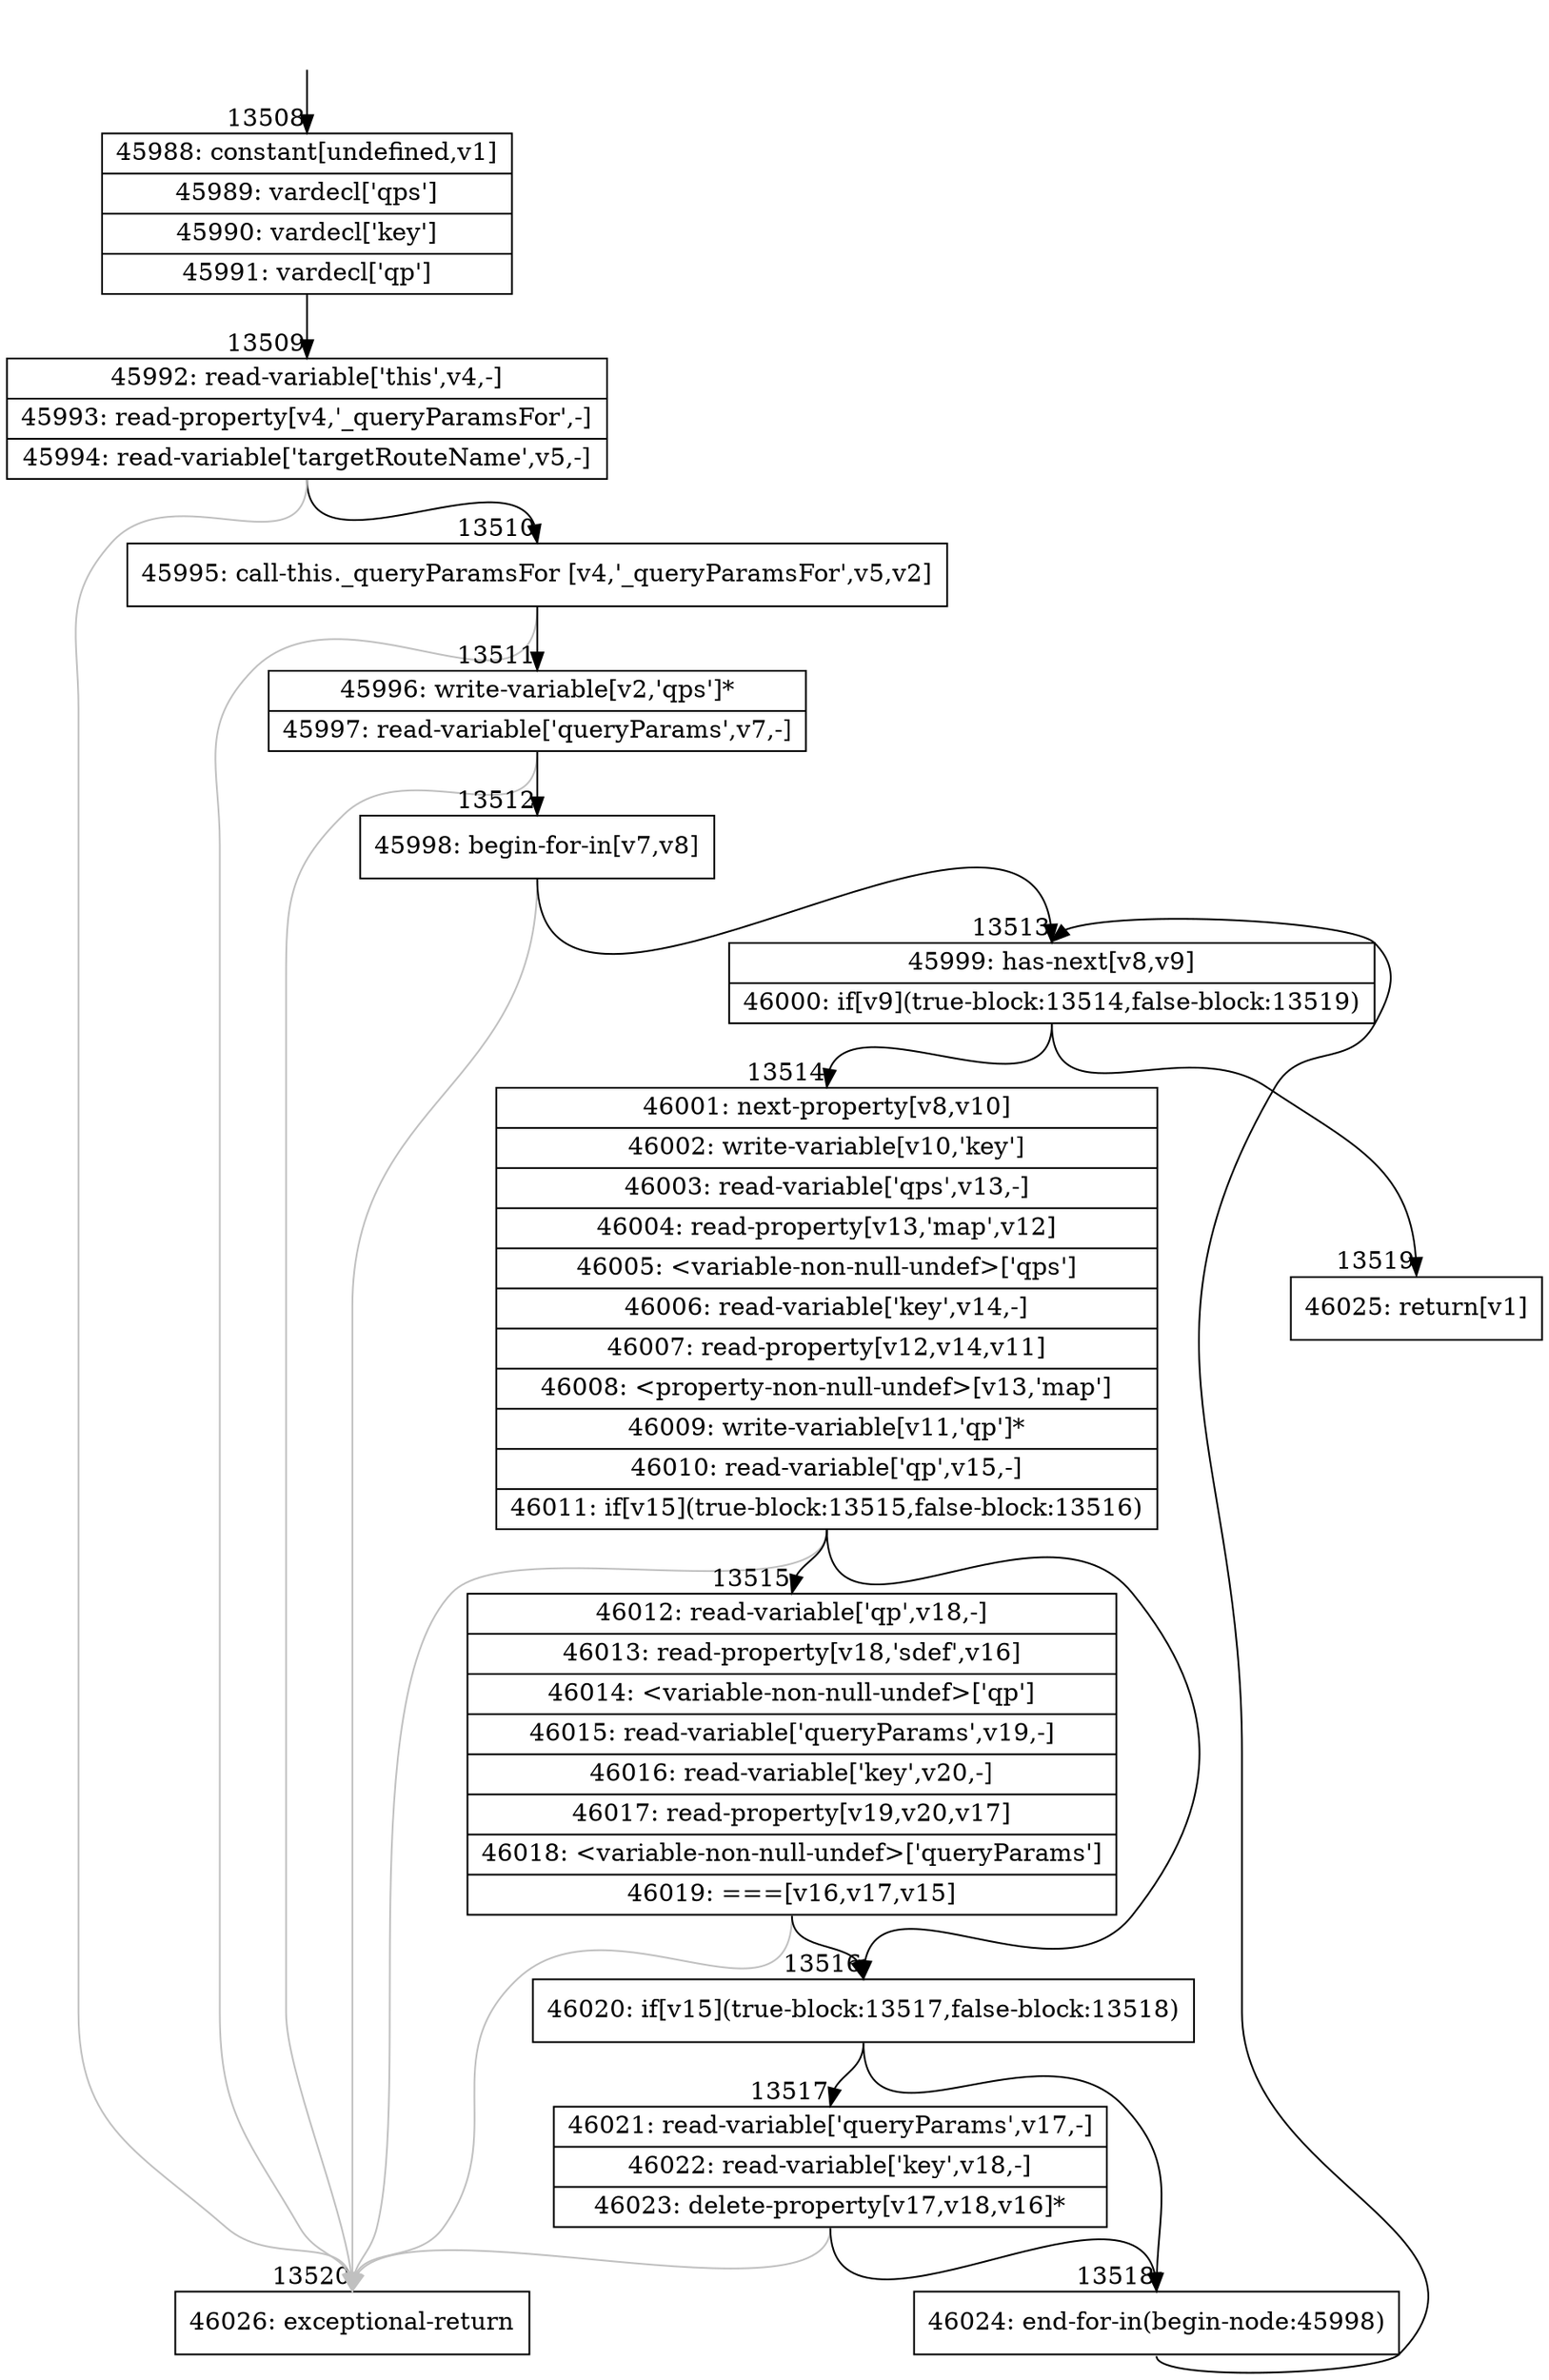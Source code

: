 digraph {
rankdir="TD"
BB_entry1120[shape=none,label=""];
BB_entry1120 -> BB13508 [tailport=s, headport=n, headlabel="    13508"]
BB13508 [shape=record label="{45988: constant[undefined,v1]|45989: vardecl['qps']|45990: vardecl['key']|45991: vardecl['qp']}" ] 
BB13508 -> BB13509 [tailport=s, headport=n, headlabel="      13509"]
BB13509 [shape=record label="{45992: read-variable['this',v4,-]|45993: read-property[v4,'_queryParamsFor',-]|45994: read-variable['targetRouteName',v5,-]}" ] 
BB13509 -> BB13510 [tailport=s, headport=n, headlabel="      13510"]
BB13509 -> BB13520 [tailport=s, headport=n, color=gray, headlabel="      13520"]
BB13510 [shape=record label="{45995: call-this._queryParamsFor [v4,'_queryParamsFor',v5,v2]}" ] 
BB13510 -> BB13511 [tailport=s, headport=n, headlabel="      13511"]
BB13510 -> BB13520 [tailport=s, headport=n, color=gray]
BB13511 [shape=record label="{45996: write-variable[v2,'qps']*|45997: read-variable['queryParams',v7,-]}" ] 
BB13511 -> BB13512 [tailport=s, headport=n, headlabel="      13512"]
BB13511 -> BB13520 [tailport=s, headport=n, color=gray]
BB13512 [shape=record label="{45998: begin-for-in[v7,v8]}" ] 
BB13512 -> BB13513 [tailport=s, headport=n, headlabel="      13513"]
BB13512 -> BB13520 [tailport=s, headport=n, color=gray]
BB13513 [shape=record label="{45999: has-next[v8,v9]|46000: if[v9](true-block:13514,false-block:13519)}" ] 
BB13513 -> BB13514 [tailport=s, headport=n, headlabel="      13514"]
BB13513 -> BB13519 [tailport=s, headport=n, headlabel="      13519"]
BB13514 [shape=record label="{46001: next-property[v8,v10]|46002: write-variable[v10,'key']|46003: read-variable['qps',v13,-]|46004: read-property[v13,'map',v12]|46005: \<variable-non-null-undef\>['qps']|46006: read-variable['key',v14,-]|46007: read-property[v12,v14,v11]|46008: \<property-non-null-undef\>[v13,'map']|46009: write-variable[v11,'qp']*|46010: read-variable['qp',v15,-]|46011: if[v15](true-block:13515,false-block:13516)}" ] 
BB13514 -> BB13516 [tailport=s, headport=n, headlabel="      13516"]
BB13514 -> BB13515 [tailport=s, headport=n, headlabel="      13515"]
BB13514 -> BB13520 [tailport=s, headport=n, color=gray]
BB13515 [shape=record label="{46012: read-variable['qp',v18,-]|46013: read-property[v18,'sdef',v16]|46014: \<variable-non-null-undef\>['qp']|46015: read-variable['queryParams',v19,-]|46016: read-variable['key',v20,-]|46017: read-property[v19,v20,v17]|46018: \<variable-non-null-undef\>['queryParams']|46019: ===[v16,v17,v15]}" ] 
BB13515 -> BB13516 [tailport=s, headport=n]
BB13515 -> BB13520 [tailport=s, headport=n, color=gray]
BB13516 [shape=record label="{46020: if[v15](true-block:13517,false-block:13518)}" ] 
BB13516 -> BB13517 [tailport=s, headport=n, headlabel="      13517"]
BB13516 -> BB13518 [tailport=s, headport=n, headlabel="      13518"]
BB13517 [shape=record label="{46021: read-variable['queryParams',v17,-]|46022: read-variable['key',v18,-]|46023: delete-property[v17,v18,v16]*}" ] 
BB13517 -> BB13518 [tailport=s, headport=n]
BB13517 -> BB13520 [tailport=s, headport=n, color=gray]
BB13518 [shape=record label="{46024: end-for-in(begin-node:45998)}" ] 
BB13518 -> BB13513 [tailport=s, headport=n]
BB13519 [shape=record label="{46025: return[v1]}" ] 
BB13520 [shape=record label="{46026: exceptional-return}" ] 
//#$~ 25180
}
